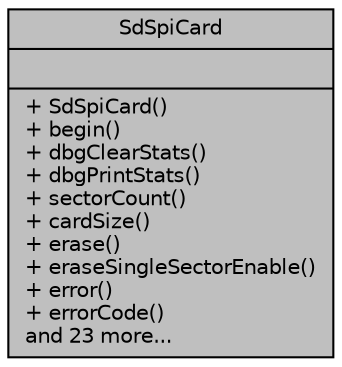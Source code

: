 digraph "SdSpiCard"
{
 // INTERACTIVE_SVG=YES
 // LATEX_PDF_SIZE
  edge [fontname="Helvetica",fontsize="10",labelfontname="Helvetica",labelfontsize="10"];
  node [fontname="Helvetica",fontsize="10",shape=record];
  Node1 [label="{SdSpiCard\n||+ SdSpiCard()\l+ begin()\l+ dbgClearStats()\l+ dbgPrintStats()\l+ sectorCount()\l+ cardSize()\l+ erase()\l+ eraseSingleSectorEnable()\l+ error()\l+ errorCode()\land 23 more...\l}",height=0.2,width=0.4,color="black", fillcolor="grey75", style="filled", fontcolor="black",tooltip="Raw access to SD and SDHC flash memory cards via SPI protocol."];
}
